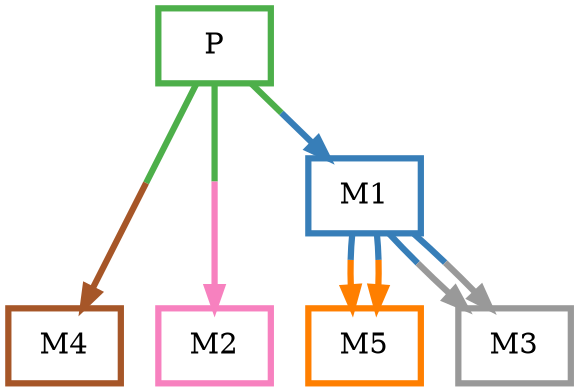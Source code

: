 digraph barS {
	{
		rank=same
	0 [shape=box,penwidth=3,colorscheme=set19,color=3,label="P"]
	}
	{
		rank=same
		5 [shape=box,penwidth=3,colorscheme=set19,color=5,label="M5"]
		4 [shape=box,penwidth=3,colorscheme=set19,color=7,label="M4"]
		3 [shape=box,penwidth=3,colorscheme=set19,color=9,label="M3"]
		2 [shape=box,penwidth=3,colorscheme=set19,color=8,label="M2"]
	}
	1 [shape=box,penwidth=3,colorscheme=set19,color=2,label="M1"]
	1 -> 5 [penwidth=3,colorscheme=set19,color="2;0.5:5"]
	1 -> 5 [penwidth=3,colorscheme=set19,color="2;0.5:5"]
	1 -> 3 [penwidth=3,colorscheme=set19,color="2;0.5:9"]
	1 -> 3 [penwidth=3,colorscheme=set19,color="2;0.5:9"]
	0 -> 4 [penwidth=3,colorscheme=set19,color="3;0.5:7"]
	0 -> 2 [penwidth=3,colorscheme=set19,color="3;0.5:8"]
	0 -> 1 [penwidth=3,colorscheme=set19,color="3;0.5:2"]
}
